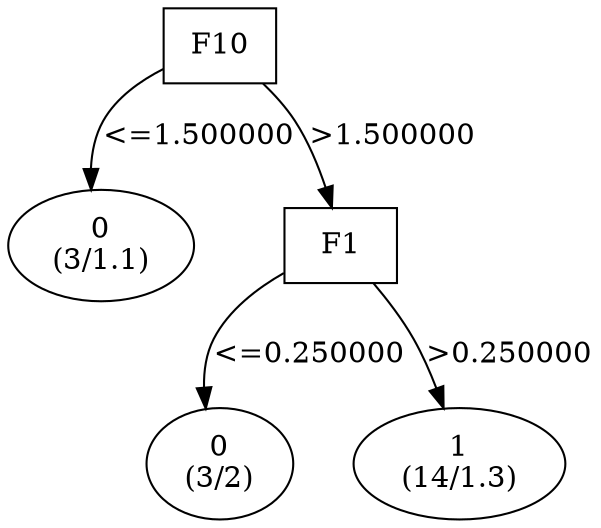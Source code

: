 digraph YaDT {
n0 [ shape=box, label="F10\n"]
n0 -> n1 [label="<=1.500000"]
n1 [ shape=ellipse, label="0\n(3/1.1)"]
n0 -> n2 [label=">1.500000"]
n2 [ shape=box, label="F1\n"]
n2 -> n3 [label="<=0.250000"]
n3 [ shape=ellipse, label="0\n(3/2)"]
n2 -> n4 [label=">0.250000"]
n4 [ shape=ellipse, label="1\n(14/1.3)"]
}
